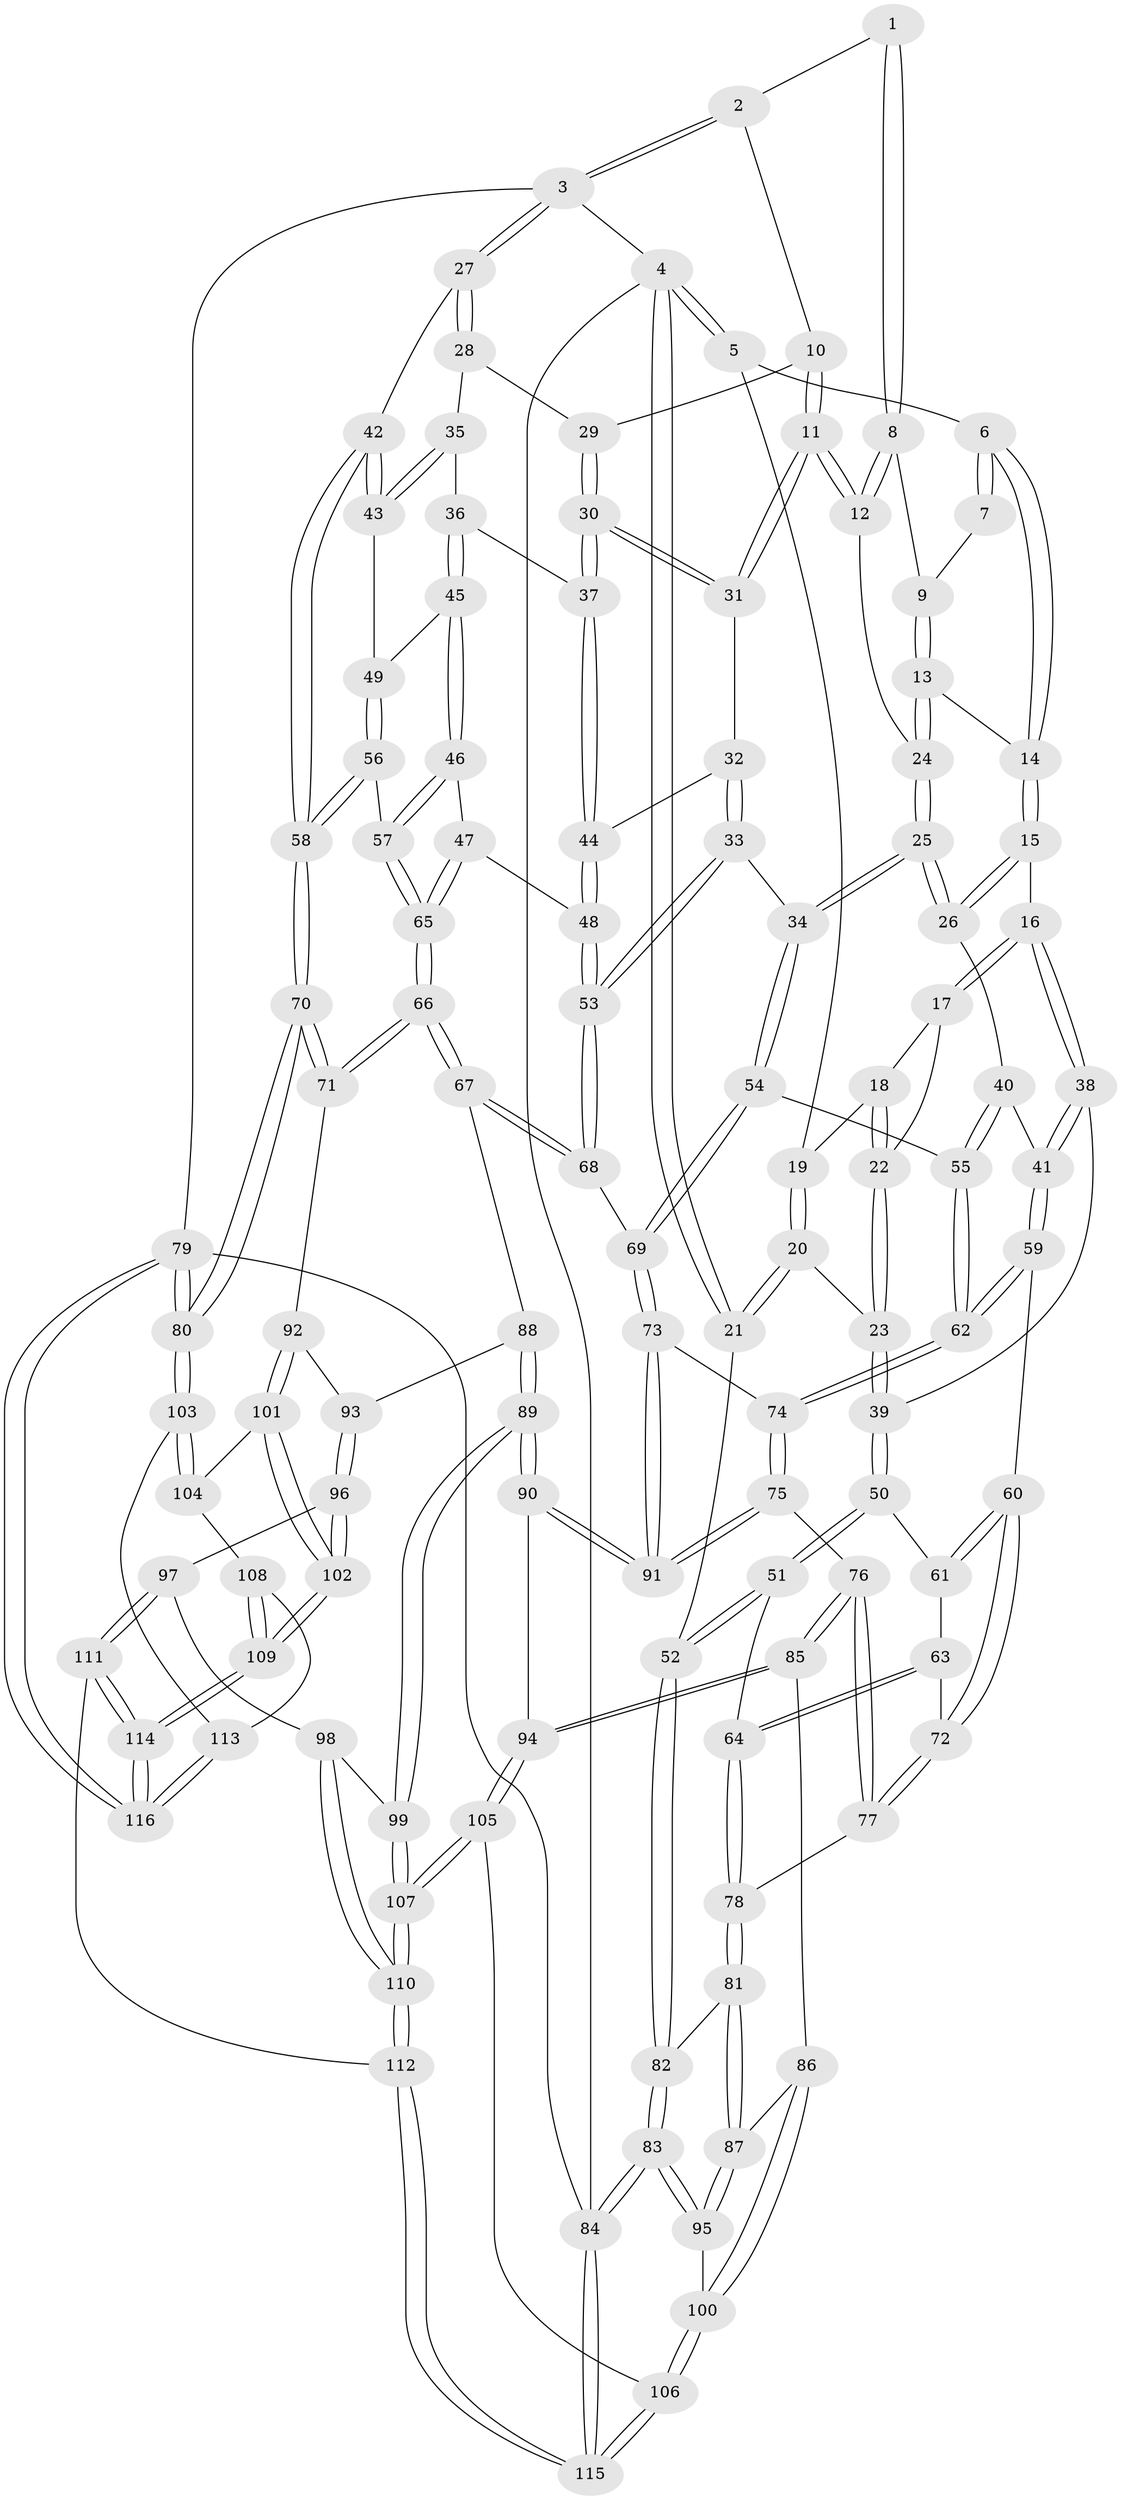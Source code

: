 // Generated by graph-tools (version 1.1) at 2025/11/02/27/25 16:11:57]
// undirected, 116 vertices, 287 edges
graph export_dot {
graph [start="1"]
  node [color=gray90,style=filled];
  1 [pos="+0.699732125028643+0"];
  2 [pos="+0.9112881007010808+0"];
  3 [pos="+1+0"];
  4 [pos="+0+0"];
  5 [pos="+0.1677926715928397+0"];
  6 [pos="+0.3631087736984091+0"];
  7 [pos="+0.5713046334390325+0"];
  8 [pos="+0.7179084470815362+0.10913902875479402"];
  9 [pos="+0.6263548902949185+0.0856198641165461"];
  10 [pos="+0.8584227441908651+0.13220622041617766"];
  11 [pos="+0.7803157787847876+0.15539082644416938"];
  12 [pos="+0.7288258227008239+0.12753561478389736"];
  13 [pos="+0.5155247213201222+0.1169756641474267"];
  14 [pos="+0.4480521389683864+0.09937463012165029"];
  15 [pos="+0.42924124848897766+0.16360943845501655"];
  16 [pos="+0.333645167229915+0.22839507136316003"];
  17 [pos="+0.32330657244543987+0.22385291726820378"];
  18 [pos="+0.17912789645569144+0.06860231835958384"];
  19 [pos="+0.17593765802956535+0.05169487994409879"];
  20 [pos="+0+0.2570304688329865"];
  21 [pos="+0+0.27496111579069815"];
  22 [pos="+0.1635656942194604+0.23086918203196918"];
  23 [pos="+0.14112191832438226+0.2712700443036722"];
  24 [pos="+0.618627022401682+0.200257638679524"];
  25 [pos="+0.606775345822086+0.3212608995770674"];
  26 [pos="+0.501437126764657+0.29938381355661015"];
  27 [pos="+1+0.15767931552466433"];
  28 [pos="+0.9476199475410879+0.1680578631291041"];
  29 [pos="+0.8766179629586618+0.14114473907862396"];
  30 [pos="+0.8558987787437966+0.31184867918347775"];
  31 [pos="+0.762809917522581+0.26286349486099114"];
  32 [pos="+0.7504750602769968+0.27649209336407826"];
  33 [pos="+0.6569691711351807+0.36236192630506453"];
  34 [pos="+0.6447934942637084+0.35844278039234734"];
  35 [pos="+0.9123887292328824+0.2813420546320005"];
  36 [pos="+0.8779936446647453+0.32092631241175246"];
  37 [pos="+0.8644006142815561+0.3186878249421118"];
  38 [pos="+0.3191197090810218+0.300251348599018"];
  39 [pos="+0.18551378018595302+0.3523462316590751"];
  40 [pos="+0.4698607504510989+0.3334321652079049"];
  41 [pos="+0.3778569278709678+0.378190768824503"];
  42 [pos="+1+0.3432312638677595"];
  43 [pos="+1+0.3440246131310465"];
  44 [pos="+0.819813054404174+0.3724452756682193"];
  45 [pos="+0.910017167427993+0.3655873206487606"];
  46 [pos="+0.8931884132412278+0.40606090466610767"];
  47 [pos="+0.827956696406879+0.4284075879807786"];
  48 [pos="+0.7968631526963084+0.4185845229027924"];
  49 [pos="+0.923495225288176+0.365780315861489"];
  50 [pos="+0.18530642464777744+0.354091419338005"];
  51 [pos="+0+0.48721932096734755"];
  52 [pos="+0+0.49290813550050744"];
  53 [pos="+0.708440781311113+0.43646555688207267"];
  54 [pos="+0.5179550045640816+0.4775245871518701"];
  55 [pos="+0.5040972211604289+0.476394574282325"];
  56 [pos="+0.9660710007586868+0.43944919617438993"];
  57 [pos="+0.925978903438827+0.4628405584529837"];
  58 [pos="+1+0.38021600933902416"];
  59 [pos="+0.3620724521247079+0.46187726417660924"];
  60 [pos="+0.2870095138326714+0.4690794412269608"];
  61 [pos="+0.20438973857614665+0.3945365311003651"];
  62 [pos="+0.403935232790408+0.50535561683883"];
  63 [pos="+0.15388478404391295+0.49273249469356595"];
  64 [pos="+0.10508160011120443+0.5259132653033483"];
  65 [pos="+0.9024333534126225+0.5631554296701707"];
  66 [pos="+0.9069091300440647+0.6383764868017404"];
  67 [pos="+0.711431930884137+0.5932961505665607"];
  68 [pos="+0.7107291470954666+0.5926524459835437"];
  69 [pos="+0.6057591312143316+0.598986341388567"];
  70 [pos="+1+0.7188804491257302"];
  71 [pos="+0.94027905634817+0.665006861919932"];
  72 [pos="+0.25349522890837306+0.5176579136101922"];
  73 [pos="+0.5278245896120569+0.6538490661597102"];
  74 [pos="+0.4039744030027463+0.5111736142721569"];
  75 [pos="+0.3365004902046824+0.6626791567852484"];
  76 [pos="+0.2921555721933989+0.6830753422233545"];
  77 [pos="+0.22180829448603193+0.6299798015858574"];
  78 [pos="+0.1964258492716796+0.6285399642873193"];
  79 [pos="+1+1"];
  80 [pos="+1+0.783356124347331"];
  81 [pos="+0.13665019990162106+0.6678486275745097"];
  82 [pos="+0+0.5918834907959927"];
  83 [pos="+0+0.8047852393567048"];
  84 [pos="+0+1"];
  85 [pos="+0.28455689480780044+0.7617914240748599"];
  86 [pos="+0.22898853327947905+0.7903237900125301"];
  87 [pos="+0.10783621398995548+0.759248794630835"];
  88 [pos="+0.6874215305217386+0.7200769063249558"];
  89 [pos="+0.5182587831580799+0.7986176396861996"];
  90 [pos="+0.5168551529910895+0.7966507497128451"];
  91 [pos="+0.49907913032595624+0.7056449014155972"];
  92 [pos="+0.8396729461591745+0.7837407180685606"];
  93 [pos="+0.7084863594538957+0.7769278170276592"];
  94 [pos="+0.32241437019830715+0.8123025192242649"];
  95 [pos="+0.044581784512650116+0.8054872854946055"];
  96 [pos="+0.6760280659119677+0.8810597009606648"];
  97 [pos="+0.563304718554229+0.8497946152627003"];
  98 [pos="+0.5425851081785433+0.8398659630864611"];
  99 [pos="+0.5188976070928759+0.8006595687521229"];
  100 [pos="+0.16090301203075302+0.9084972709607134"];
  101 [pos="+0.8377779080221646+0.7912174321982659"];
  102 [pos="+0.6950961476251878+0.9044058093677787"];
  103 [pos="+1+0.887816912637982"];
  104 [pos="+0.8464096570750985+0.8849892929700124"];
  105 [pos="+0.32662810378611207+0.8821253843886867"];
  106 [pos="+0.1638348514134086+0.920114554839072"];
  107 [pos="+0.3560029121404645+0.9412477804490544"];
  108 [pos="+0.8313332097593394+0.913066401146205"];
  109 [pos="+0.7300740255057236+0.9841109008384373"];
  110 [pos="+0.39202758850867114+1"];
  111 [pos="+0.6262591488366559+1"];
  112 [pos="+0.39034114037127265+1"];
  113 [pos="+0.9177489725625877+0.9651107307858022"];
  114 [pos="+0.7135966827351571+1"];
  115 [pos="+0.12281075302575378+1"];
  116 [pos="+0.8156902900578017+1"];
  1 -- 2;
  1 -- 8;
  1 -- 8;
  2 -- 3;
  2 -- 3;
  2 -- 10;
  3 -- 4;
  3 -- 27;
  3 -- 27;
  3 -- 79;
  4 -- 5;
  4 -- 5;
  4 -- 21;
  4 -- 21;
  4 -- 84;
  5 -- 6;
  5 -- 19;
  6 -- 7;
  6 -- 7;
  6 -- 14;
  6 -- 14;
  7 -- 9;
  8 -- 9;
  8 -- 12;
  8 -- 12;
  9 -- 13;
  9 -- 13;
  10 -- 11;
  10 -- 11;
  10 -- 29;
  11 -- 12;
  11 -- 12;
  11 -- 31;
  11 -- 31;
  12 -- 24;
  13 -- 14;
  13 -- 24;
  13 -- 24;
  14 -- 15;
  14 -- 15;
  15 -- 16;
  15 -- 26;
  15 -- 26;
  16 -- 17;
  16 -- 17;
  16 -- 38;
  16 -- 38;
  17 -- 18;
  17 -- 22;
  18 -- 19;
  18 -- 22;
  18 -- 22;
  19 -- 20;
  19 -- 20;
  20 -- 21;
  20 -- 21;
  20 -- 23;
  21 -- 52;
  22 -- 23;
  22 -- 23;
  23 -- 39;
  23 -- 39;
  24 -- 25;
  24 -- 25;
  25 -- 26;
  25 -- 26;
  25 -- 34;
  25 -- 34;
  26 -- 40;
  27 -- 28;
  27 -- 28;
  27 -- 42;
  28 -- 29;
  28 -- 35;
  29 -- 30;
  29 -- 30;
  30 -- 31;
  30 -- 31;
  30 -- 37;
  30 -- 37;
  31 -- 32;
  32 -- 33;
  32 -- 33;
  32 -- 44;
  33 -- 34;
  33 -- 53;
  33 -- 53;
  34 -- 54;
  34 -- 54;
  35 -- 36;
  35 -- 43;
  35 -- 43;
  36 -- 37;
  36 -- 45;
  36 -- 45;
  37 -- 44;
  37 -- 44;
  38 -- 39;
  38 -- 41;
  38 -- 41;
  39 -- 50;
  39 -- 50;
  40 -- 41;
  40 -- 55;
  40 -- 55;
  41 -- 59;
  41 -- 59;
  42 -- 43;
  42 -- 43;
  42 -- 58;
  42 -- 58;
  43 -- 49;
  44 -- 48;
  44 -- 48;
  45 -- 46;
  45 -- 46;
  45 -- 49;
  46 -- 47;
  46 -- 57;
  46 -- 57;
  47 -- 48;
  47 -- 65;
  47 -- 65;
  48 -- 53;
  48 -- 53;
  49 -- 56;
  49 -- 56;
  50 -- 51;
  50 -- 51;
  50 -- 61;
  51 -- 52;
  51 -- 52;
  51 -- 64;
  52 -- 82;
  52 -- 82;
  53 -- 68;
  53 -- 68;
  54 -- 55;
  54 -- 69;
  54 -- 69;
  55 -- 62;
  55 -- 62;
  56 -- 57;
  56 -- 58;
  56 -- 58;
  57 -- 65;
  57 -- 65;
  58 -- 70;
  58 -- 70;
  59 -- 60;
  59 -- 62;
  59 -- 62;
  60 -- 61;
  60 -- 61;
  60 -- 72;
  60 -- 72;
  61 -- 63;
  62 -- 74;
  62 -- 74;
  63 -- 64;
  63 -- 64;
  63 -- 72;
  64 -- 78;
  64 -- 78;
  65 -- 66;
  65 -- 66;
  66 -- 67;
  66 -- 67;
  66 -- 71;
  66 -- 71;
  67 -- 68;
  67 -- 68;
  67 -- 88;
  68 -- 69;
  69 -- 73;
  69 -- 73;
  70 -- 71;
  70 -- 71;
  70 -- 80;
  70 -- 80;
  71 -- 92;
  72 -- 77;
  72 -- 77;
  73 -- 74;
  73 -- 91;
  73 -- 91;
  74 -- 75;
  74 -- 75;
  75 -- 76;
  75 -- 91;
  75 -- 91;
  76 -- 77;
  76 -- 77;
  76 -- 85;
  76 -- 85;
  77 -- 78;
  78 -- 81;
  78 -- 81;
  79 -- 80;
  79 -- 80;
  79 -- 116;
  79 -- 116;
  79 -- 84;
  80 -- 103;
  80 -- 103;
  81 -- 82;
  81 -- 87;
  81 -- 87;
  82 -- 83;
  82 -- 83;
  83 -- 84;
  83 -- 84;
  83 -- 95;
  83 -- 95;
  84 -- 115;
  84 -- 115;
  85 -- 86;
  85 -- 94;
  85 -- 94;
  86 -- 87;
  86 -- 100;
  86 -- 100;
  87 -- 95;
  87 -- 95;
  88 -- 89;
  88 -- 89;
  88 -- 93;
  89 -- 90;
  89 -- 90;
  89 -- 99;
  89 -- 99;
  90 -- 91;
  90 -- 91;
  90 -- 94;
  92 -- 93;
  92 -- 101;
  92 -- 101;
  93 -- 96;
  93 -- 96;
  94 -- 105;
  94 -- 105;
  95 -- 100;
  96 -- 97;
  96 -- 102;
  96 -- 102;
  97 -- 98;
  97 -- 111;
  97 -- 111;
  98 -- 99;
  98 -- 110;
  98 -- 110;
  99 -- 107;
  99 -- 107;
  100 -- 106;
  100 -- 106;
  101 -- 102;
  101 -- 102;
  101 -- 104;
  102 -- 109;
  102 -- 109;
  103 -- 104;
  103 -- 104;
  103 -- 113;
  104 -- 108;
  105 -- 106;
  105 -- 107;
  105 -- 107;
  106 -- 115;
  106 -- 115;
  107 -- 110;
  107 -- 110;
  108 -- 109;
  108 -- 109;
  108 -- 113;
  109 -- 114;
  109 -- 114;
  110 -- 112;
  110 -- 112;
  111 -- 112;
  111 -- 114;
  111 -- 114;
  112 -- 115;
  112 -- 115;
  113 -- 116;
  113 -- 116;
  114 -- 116;
  114 -- 116;
}
